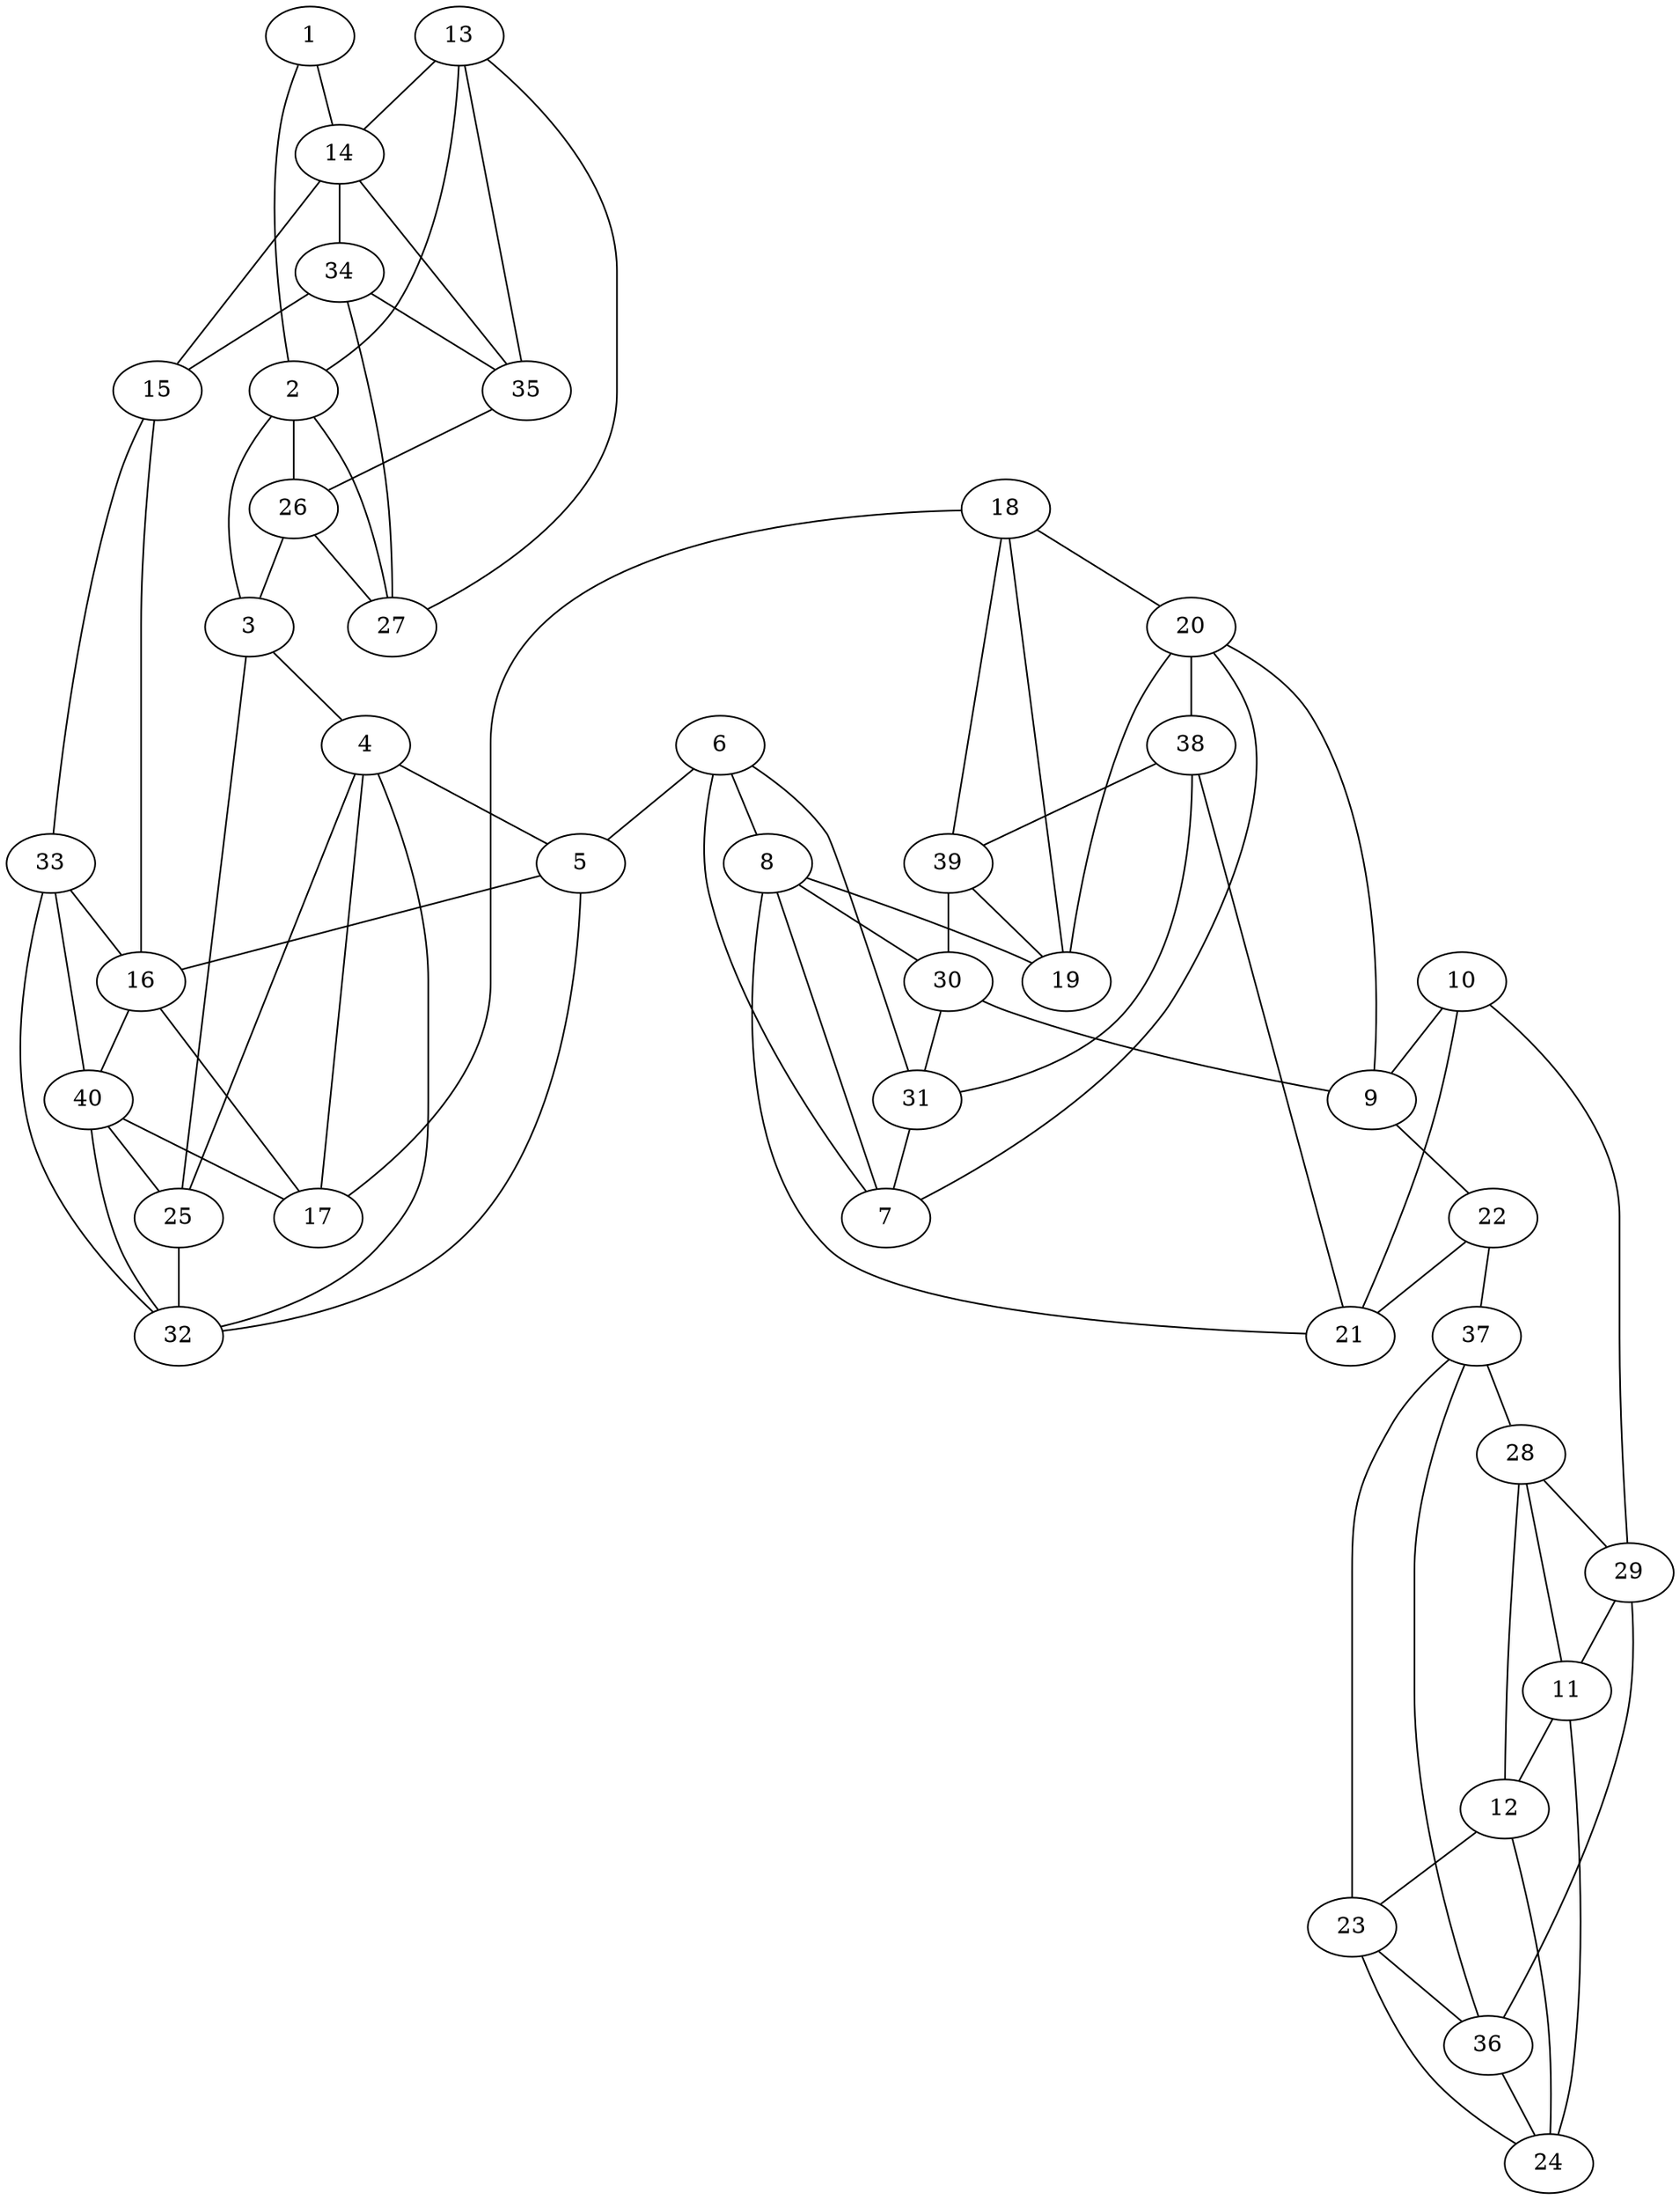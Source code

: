 graph pdb1dxf {
	1	 [aaLength=9,
		sequence=NKFKAALAA,
		type=0];
	2	 [aaLength=9,
		sequence=NPISTEVLG,
		type=0];
	1 -- 2	 [distance0="27.55429",
		frequency=1,
		type0=1];
	14	 [aaLength=9,
		sequence=NPISTEVLG,
		type=0];
	1 -- 14	 [distance0="37.48184",
		frequency=1,
		type0=2];
	3	 [aaLength=9,
		sequence=DISTFIPQL,
		type=0];
	2 -- 3	 [distance0="26.3177",
		frequency=1,
		type0=2];
	26	 [aaLength=5,
		sequence=WLVLD,
		type=1];
	2 -- 26	 [distance0="5.0",
		frequency=1,
		type0=4];
	4	 [aaLength=11,
		sequence=EPVIIKRLLDI,
		type=0];
	3 -- 4	 [distance0="26.96334",
		frequency=1,
		type0=3];
	25	 [aaLength=5,
		sequence=APVVR,
		type=1];
	3 -- 25	 [distance0="8.0",
		frequency=1,
		type0=4];
	5	 [aaLength=12,
		sequence=TKEEAELAVAST,
		type=0];
	4 -- 5	 [distance0="23.63559",
		frequency=1,
		type0=1];
	32	 [aaLength=4,
		sequence=NFLI,
		type=1];
	4 -- 32	 [distance0="3.0",
		frequency=1,
		type0=4];
	16	 [aaLength=11,
		sequence=EPVIIKRLLDI,
		type=0];
	5 -- 16	 [distance0="34.71708",
		frequency=1,
		type0=3];
	6	 [aaLength=7,
		sequence=DYFAQSN,
		type=0];
	6 -- 5	 [distance0="38.69824",
		frequency=1,
		type0=3];
	7	 [aaLength=7,
		sequence=SQQGVDN,
		type=0];
	6 -- 7	 [distance0="34.07004",
		frequency=1,
		type0=2];
	8	 [aaLength=8,
		sequence=NVDAIAAT,
		type=0];
	6 -- 8	 [distance0="32.18077",
		frequency=1,
		type0=1];
	31	 [aaLength=6,
		sequence=TILVQI,
		type=1];
	6 -- 31	 [distance0="3.0",
		frequency=1,
		type0=4];
	8 -- 7	 [distance0="10.65356",
		frequency=1,
		type0=1];
	19	 [aaLength=7,
		sequence=SQQGVDN,
		type=0];
	8 -- 19	 [distance0="16.51031",
		frequency=1,
		type0=2];
	21	 [aaLength=9,
		sequence=GPSDLAAAL,
		type=0];
	8 -- 21	 [distance0="19.17273",
		frequency=1,
		type0=3];
	30	 [aaLength=6,
		sequence=VDGIFV,
		type=1];
	8 -- 30	 [distance0="2.0",
		frequency=1,
		type0=4];
	9	 [aaLength=9,
		sequence=GPSDLAAAL,
		type=0];
	20	 [aaLength=7,
		sequence=NVDAIAA,
		type=0];
	9 -- 20	 [distance0="19.1025",
		frequency=1,
		type0=3];
	22	 [aaLength=18,
		sequence=HPDVQKAIQHIFNRASAH,
		type=0];
	9 -- 22	 [distance0="18.68804",
		frequency=1,
		type0=2];
	10	 [aaLength=18,
		sequence=HPDVQKAIQHIFNRASAH,
		type=0];
	10 -- 9	 [distance0="20.05157",
		frequency=1,
		type0=3];
	10 -- 21	 [distance0="18.61825",
		frequency=1,
		type0=2];
	29	 [aaLength=5,
		sequence=PSGIL,
		type=1];
	10 -- 29	 [distance0="2.0",
		frequency=1,
		type0=4];
	11	 [aaLength=11,
		sequence=VEADARRYLEW,
		type=0];
	12	 [aaLength=18,
		sequence=DLGVFRSATQKLADTFKK,
		type=0];
	11 -- 12	 [distance0="25.8329",
		frequency=1,
		type0=3];
	24	 [aaLength=15,
		sequence=DLGVFRSATQKLADT,
		type=0];
	11 -- 24	 [distance0="21.96427",
		frequency=1,
		type0=2];
	28	 [aaLength=3,
		sequence=FVA,
		type=1];
	11 -- 28	 [distance0="3.0",
		frequency=1,
		type0=4];
	23	 [aaLength=11,
		sequence=VEADARRYLEW,
		type=0];
	12 -- 23	 [distance0="22.52885",
		frequency=1,
		type0=2];
	12 -- 24	 [distance0="9.241723",
		frequency=1,
		type0=1];
	13	 [aaLength=9,
		sequence=NKFKAALAA,
		type=0];
	13 -- 2	 [distance0="37.54446",
		frequency=1,
		type0=2];
	13 -- 14	 [distance0="27.54819",
		frequency=1,
		type0=1];
	27	 [aaLength=6,
		sequence=QIGCWS,
		type=1];
	13 -- 27	 [distance0="46.42843",
		frequency=1,
		type0=3];
	35	 [aaLength=6,
		sequence=QIGCWS,
		type=1];
	13 -- 35	 [distance0="3.0",
		frequency=1,
		type0=4];
	15	 [aaLength=9,
		sequence=DISTFIPQL,
		type=0];
	14 -- 15	 [distance0="26.3688",
		frequency=1,
		type0=2];
	34	 [aaLength=5,
		sequence=WLVLD,
		type=1];
	14 -- 34	 [distance0="5.0",
		frequency=1,
		type0=4];
	15 -- 16	 [distance0="26.96159",
		frequency=1,
		type0=3];
	33	 [aaLength=5,
		sequence=APVVR,
		type=1];
	15 -- 33	 [distance0="8.0",
		frequency=1,
		type0=4];
	17	 [aaLength=12,
		sequence=TKEEAELAVAST,
		type=0];
	16 -- 17	 [distance0="23.73247",
		frequency=1,
		type0=1];
	40	 [aaLength=4,
		sequence=NFLI,
		type=1];
	16 -- 40	 [distance0="3.0",
		frequency=1,
		type0=4];
	17 -- 4	 [distance0="34.68326",
		frequency=1,
		type0=3];
	18	 [aaLength=7,
		sequence=DYFAQSN,
		type=0];
	18 -- 17	 [distance0="38.71847",
		frequency=1,
		type0=3];
	18 -- 19	 [distance0="34.0428",
		frequency=1,
		type0=2];
	18 -- 20	 [distance0="32.10796",
		frequency=1,
		type0=1];
	39	 [aaLength=6,
		sequence=TILVQI,
		type=1];
	18 -- 39	 [distance0="3.0",
		frequency=1,
		type0=4];
	20 -- 7	 [distance0="16.42741",
		frequency=1,
		type0=2];
	20 -- 19	 [distance0="10.57888",
		frequency=1,
		type0=1];
	38	 [aaLength=6,
		sequence=VDGIFV,
		type=1];
	20 -- 38	 [distance0="3.0",
		frequency=1,
		type0=4];
	22 -- 21	 [distance0="20.03766",
		frequency=1,
		type0=3];
	37	 [aaLength=5,
		sequence=PSGIL,
		type=1];
	22 -- 37	 [distance0="2.0",
		frequency=1,
		type0=4];
	23 -- 24	 [distance0="23.92583",
		frequency=1,
		type0=3];
	36	 [aaLength=3,
		sequence=FVA,
		type=1];
	23 -- 36	 [distance0="3.0",
		frequency=1,
		type0=4];
	25 -- 4	 [distance0="4.0",
		frequency=1,
		type0=4];
	25 -- 32	 [distance0="23.0",
		frequency=1,
		type0=2];
	26 -- 3	 [distance0="6.0",
		frequency=1,
		type0=4];
	26 -- 27	 [distance0="23.0",
		frequency=1,
		type0=2];
	27 -- 2	 [distance0="3.0",
		frequency=1,
		type0=4];
	28 -- 12	 [distance0="3.0",
		frequency=1,
		type0=4];
	28 -- 29	 [distance0="21.0",
		frequency=1,
		type0=2];
	29 -- 11	 [distance0="2.0",
		frequency=1,
		type0=4];
	30 -- 9	 [distance0="0.0",
		frequency=1,
		type0=5];
	30 -- 31	 [distance0="23.0",
		frequency=1,
		type0=2];
	31 -- 7	 [distance0="1.0",
		frequency=1,
		type0=4];
	32 -- 5	 [distance0="4.0",
		frequency=1,
		type0=4];
	32 -- 40	 [distance0="0.0",
		frequency=1,
		type0=1];
	33 -- 16	 [distance0="4.0",
		frequency=1,
		type0=4];
	33 -- 32	 [distance0="23.0",
		frequency=1,
		type0=2];
	33 -- 40	 [distance0="23.0",
		frequency=1,
		type0=3];
	34 -- 15	 [distance0="6.0",
		frequency=1,
		type0=4];
	34 -- 27	 [distance0="23.0",
		frequency=1,
		type0=2];
	34 -- 35	 [distance0="23.0",
		frequency=1,
		type0=3];
	35 -- 14	 [distance0="3.0",
		frequency=1,
		type0=4];
	35 -- 26	 [distance0="23.0",
		frequency=1,
		type0=2];
	36 -- 24	 [distance0="3.0",
		frequency=1,
		type0=4];
	36 -- 29	 [distance0="21.0",
		frequency=1,
		type0=2];
	36 -- 37	 [distance0="21.0",
		frequency=1,
		type0=3];
	37 -- 23	 [distance0="2.0",
		frequency=1,
		type0=4];
	37 -- 28	 [distance0="21.0",
		frequency=1,
		type0=2];
	38 -- 21	 [distance0="0.0",
		frequency=1,
		type0=5];
	38 -- 31	 [distance0="23.0",
		frequency=1,
		type0=2];
	38 -- 39	 [distance0="23.0",
		frequency=1,
		type0=3];
	39 -- 19	 [distance0="1.0",
		frequency=1,
		type0=4];
	39 -- 30	 [distance0="23.0",
		frequency=1,
		type0=2];
	40 -- 17	 [distance0="4.0",
		frequency=1,
		type0=4];
	40 -- 25	 [distance0="23.0",
		frequency=1,
		type0=2];
}
